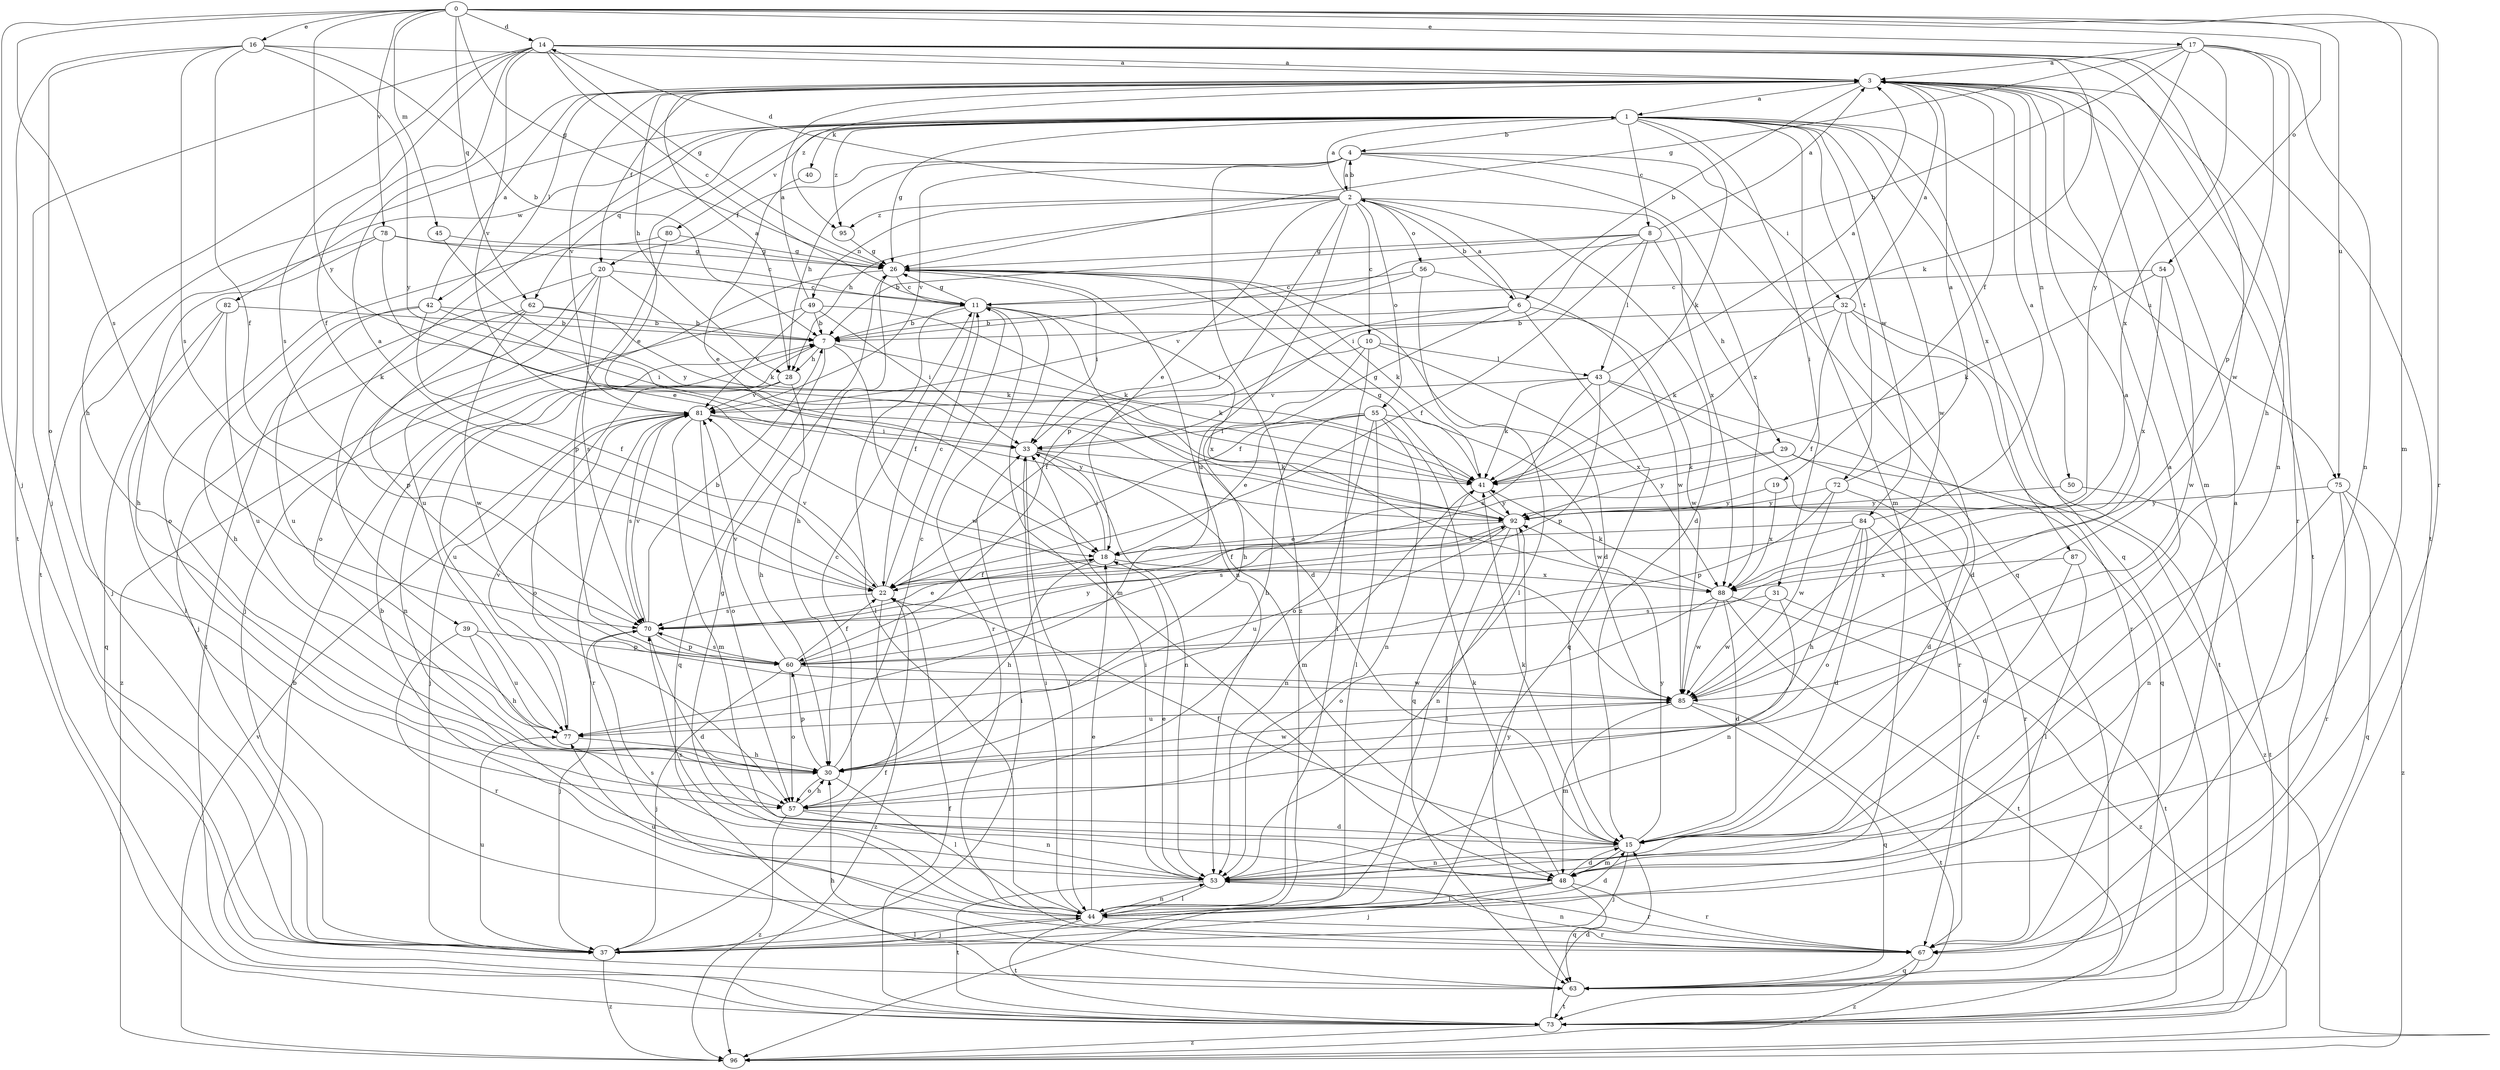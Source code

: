strict digraph  {
0;
1;
2;
3;
4;
6;
7;
8;
10;
11;
14;
15;
16;
17;
18;
19;
20;
22;
26;
28;
29;
30;
31;
32;
33;
37;
39;
40;
41;
42;
43;
44;
45;
48;
49;
50;
53;
54;
55;
56;
57;
60;
62;
63;
67;
70;
72;
73;
75;
77;
78;
80;
81;
82;
84;
85;
87;
88;
92;
95;
96;
0 -> 14  [label=d];
0 -> 16  [label=e];
0 -> 17  [label=e];
0 -> 26  [label=g];
0 -> 37  [label=j];
0 -> 45  [label=m];
0 -> 48  [label=m];
0 -> 54  [label=o];
0 -> 62  [label=q];
0 -> 67  [label=r];
0 -> 70  [label=s];
0 -> 75  [label=u];
0 -> 78  [label=v];
0 -> 92  [label=y];
1 -> 4  [label=b];
1 -> 8  [label=c];
1 -> 18  [label=e];
1 -> 26  [label=g];
1 -> 31  [label=i];
1 -> 39  [label=k];
1 -> 40  [label=k];
1 -> 41  [label=k];
1 -> 48  [label=m];
1 -> 62  [label=q];
1 -> 63  [label=q];
1 -> 72  [label=t];
1 -> 73  [label=t];
1 -> 75  [label=u];
1 -> 80  [label=v];
1 -> 82  [label=w];
1 -> 84  [label=w];
1 -> 85  [label=w];
1 -> 87  [label=x];
1 -> 95  [label=z];
2 -> 1  [label=a];
2 -> 4  [label=b];
2 -> 6  [label=b];
2 -> 10  [label=c];
2 -> 14  [label=d];
2 -> 15  [label=d];
2 -> 18  [label=e];
2 -> 28  [label=h];
2 -> 49  [label=n];
2 -> 55  [label=o];
2 -> 56  [label=o];
2 -> 60  [label=p];
2 -> 77  [label=u];
2 -> 88  [label=x];
2 -> 95  [label=z];
3 -> 1  [label=a];
3 -> 6  [label=b];
3 -> 19  [label=f];
3 -> 20  [label=f];
3 -> 28  [label=h];
3 -> 42  [label=l];
3 -> 48  [label=m];
3 -> 50  [label=n];
3 -> 67  [label=r];
3 -> 73  [label=t];
3 -> 81  [label=v];
3 -> 95  [label=z];
4 -> 2  [label=a];
4 -> 20  [label=f];
4 -> 28  [label=h];
4 -> 32  [label=i];
4 -> 63  [label=q];
4 -> 81  [label=v];
4 -> 88  [label=x];
4 -> 96  [label=z];
6 -> 2  [label=a];
6 -> 7  [label=b];
6 -> 22  [label=f];
6 -> 33  [label=i];
6 -> 63  [label=q];
6 -> 85  [label=w];
7 -> 28  [label=h];
7 -> 41  [label=k];
7 -> 53  [label=n];
7 -> 63  [label=q];
7 -> 85  [label=w];
8 -> 3  [label=a];
8 -> 7  [label=b];
8 -> 22  [label=f];
8 -> 26  [label=g];
8 -> 29  [label=h];
8 -> 33  [label=i];
8 -> 43  [label=l];
10 -> 22  [label=f];
10 -> 30  [label=h];
10 -> 43  [label=l];
10 -> 44  [label=l];
10 -> 88  [label=x];
11 -> 7  [label=b];
11 -> 15  [label=d];
11 -> 22  [label=f];
11 -> 26  [label=g];
11 -> 44  [label=l];
11 -> 48  [label=m];
11 -> 67  [label=r];
11 -> 88  [label=x];
14 -> 3  [label=a];
14 -> 11  [label=c];
14 -> 22  [label=f];
14 -> 26  [label=g];
14 -> 30  [label=h];
14 -> 37  [label=j];
14 -> 41  [label=k];
14 -> 53  [label=n];
14 -> 70  [label=s];
14 -> 73  [label=t];
14 -> 81  [label=v];
14 -> 85  [label=w];
15 -> 3  [label=a];
15 -> 22  [label=f];
15 -> 37  [label=j];
15 -> 41  [label=k];
15 -> 48  [label=m];
15 -> 53  [label=n];
15 -> 92  [label=y];
16 -> 3  [label=a];
16 -> 7  [label=b];
16 -> 22  [label=f];
16 -> 57  [label=o];
16 -> 70  [label=s];
16 -> 73  [label=t];
16 -> 92  [label=y];
17 -> 3  [label=a];
17 -> 7  [label=b];
17 -> 26  [label=g];
17 -> 30  [label=h];
17 -> 53  [label=n];
17 -> 60  [label=p];
17 -> 88  [label=x];
17 -> 92  [label=y];
18 -> 22  [label=f];
18 -> 30  [label=h];
18 -> 33  [label=i];
18 -> 88  [label=x];
19 -> 88  [label=x];
19 -> 92  [label=y];
20 -> 11  [label=c];
20 -> 41  [label=k];
20 -> 57  [label=o];
20 -> 70  [label=s];
20 -> 73  [label=t];
20 -> 77  [label=u];
22 -> 3  [label=a];
22 -> 11  [label=c];
22 -> 70  [label=s];
22 -> 81  [label=v];
22 -> 96  [label=z];
26 -> 11  [label=c];
26 -> 15  [label=d];
26 -> 30  [label=h];
26 -> 33  [label=i];
26 -> 37  [label=j];
26 -> 41  [label=k];
26 -> 53  [label=n];
28 -> 3  [label=a];
28 -> 30  [label=h];
28 -> 57  [label=o];
28 -> 77  [label=u];
28 -> 81  [label=v];
29 -> 15  [label=d];
29 -> 41  [label=k];
29 -> 92  [label=y];
29 -> 96  [label=z];
30 -> 11  [label=c];
30 -> 44  [label=l];
30 -> 57  [label=o];
30 -> 60  [label=p];
30 -> 85  [label=w];
31 -> 53  [label=n];
31 -> 70  [label=s];
31 -> 73  [label=t];
31 -> 85  [label=w];
32 -> 3  [label=a];
32 -> 7  [label=b];
32 -> 15  [label=d];
32 -> 22  [label=f];
32 -> 41  [label=k];
32 -> 67  [label=r];
32 -> 73  [label=t];
33 -> 41  [label=k];
33 -> 44  [label=l];
33 -> 48  [label=m];
33 -> 53  [label=n];
37 -> 22  [label=f];
37 -> 33  [label=i];
37 -> 44  [label=l];
37 -> 77  [label=u];
37 -> 92  [label=y];
37 -> 96  [label=z];
39 -> 30  [label=h];
39 -> 60  [label=p];
39 -> 67  [label=r];
39 -> 77  [label=u];
40 -> 18  [label=e];
41 -> 26  [label=g];
41 -> 53  [label=n];
41 -> 92  [label=y];
42 -> 3  [label=a];
42 -> 7  [label=b];
42 -> 22  [label=f];
42 -> 30  [label=h];
42 -> 33  [label=i];
42 -> 77  [label=u];
43 -> 3  [label=a];
43 -> 41  [label=k];
43 -> 60  [label=p];
43 -> 63  [label=q];
43 -> 67  [label=r];
43 -> 70  [label=s];
43 -> 81  [label=v];
44 -> 3  [label=a];
44 -> 15  [label=d];
44 -> 18  [label=e];
44 -> 26  [label=g];
44 -> 33  [label=i];
44 -> 37  [label=j];
44 -> 53  [label=n];
44 -> 67  [label=r];
44 -> 70  [label=s];
44 -> 73  [label=t];
44 -> 77  [label=u];
45 -> 26  [label=g];
45 -> 92  [label=y];
48 -> 15  [label=d];
48 -> 37  [label=j];
48 -> 41  [label=k];
48 -> 44  [label=l];
48 -> 63  [label=q];
48 -> 67  [label=r];
48 -> 70  [label=s];
49 -> 3  [label=a];
49 -> 7  [label=b];
49 -> 33  [label=i];
49 -> 41  [label=k];
49 -> 81  [label=v];
49 -> 96  [label=z];
50 -> 73  [label=t];
50 -> 92  [label=y];
53 -> 7  [label=b];
53 -> 18  [label=e];
53 -> 33  [label=i];
53 -> 44  [label=l];
53 -> 67  [label=r];
53 -> 73  [label=t];
54 -> 11  [label=c];
54 -> 41  [label=k];
54 -> 85  [label=w];
54 -> 88  [label=x];
55 -> 18  [label=e];
55 -> 30  [label=h];
55 -> 33  [label=i];
55 -> 44  [label=l];
55 -> 53  [label=n];
55 -> 57  [label=o];
55 -> 63  [label=q];
55 -> 85  [label=w];
56 -> 11  [label=c];
56 -> 44  [label=l];
56 -> 81  [label=v];
56 -> 85  [label=w];
57 -> 11  [label=c];
57 -> 15  [label=d];
57 -> 30  [label=h];
57 -> 53  [label=n];
57 -> 96  [label=z];
60 -> 22  [label=f];
60 -> 37  [label=j];
60 -> 57  [label=o];
60 -> 70  [label=s];
60 -> 81  [label=v];
60 -> 85  [label=w];
60 -> 92  [label=y];
62 -> 7  [label=b];
62 -> 37  [label=j];
62 -> 41  [label=k];
62 -> 60  [label=p];
62 -> 85  [label=w];
63 -> 30  [label=h];
63 -> 73  [label=t];
67 -> 53  [label=n];
67 -> 63  [label=q];
67 -> 96  [label=z];
70 -> 7  [label=b];
70 -> 15  [label=d];
70 -> 18  [label=e];
70 -> 37  [label=j];
70 -> 60  [label=p];
70 -> 81  [label=v];
72 -> 3  [label=a];
72 -> 60  [label=p];
72 -> 67  [label=r];
72 -> 85  [label=w];
72 -> 92  [label=y];
73 -> 7  [label=b];
73 -> 15  [label=d];
73 -> 22  [label=f];
73 -> 96  [label=z];
75 -> 53  [label=n];
75 -> 63  [label=q];
75 -> 67  [label=r];
75 -> 92  [label=y];
75 -> 96  [label=z];
77 -> 30  [label=h];
77 -> 81  [label=v];
78 -> 11  [label=c];
78 -> 18  [label=e];
78 -> 26  [label=g];
78 -> 30  [label=h];
78 -> 37  [label=j];
80 -> 26  [label=g];
80 -> 57  [label=o];
80 -> 60  [label=p];
81 -> 33  [label=i];
81 -> 37  [label=j];
81 -> 48  [label=m];
81 -> 57  [label=o];
81 -> 67  [label=r];
81 -> 70  [label=s];
81 -> 92  [label=y];
82 -> 7  [label=b];
82 -> 44  [label=l];
82 -> 63  [label=q];
82 -> 77  [label=u];
84 -> 3  [label=a];
84 -> 15  [label=d];
84 -> 18  [label=e];
84 -> 30  [label=h];
84 -> 57  [label=o];
84 -> 67  [label=r];
84 -> 70  [label=s];
85 -> 3  [label=a];
85 -> 48  [label=m];
85 -> 63  [label=q];
85 -> 73  [label=t];
85 -> 77  [label=u];
87 -> 15  [label=d];
87 -> 44  [label=l];
87 -> 88  [label=x];
88 -> 15  [label=d];
88 -> 41  [label=k];
88 -> 57  [label=o];
88 -> 73  [label=t];
88 -> 85  [label=w];
88 -> 96  [label=z];
92 -> 18  [label=e];
92 -> 22  [label=f];
92 -> 26  [label=g];
92 -> 44  [label=l];
92 -> 53  [label=n];
92 -> 77  [label=u];
95 -> 26  [label=g];
96 -> 81  [label=v];
}
